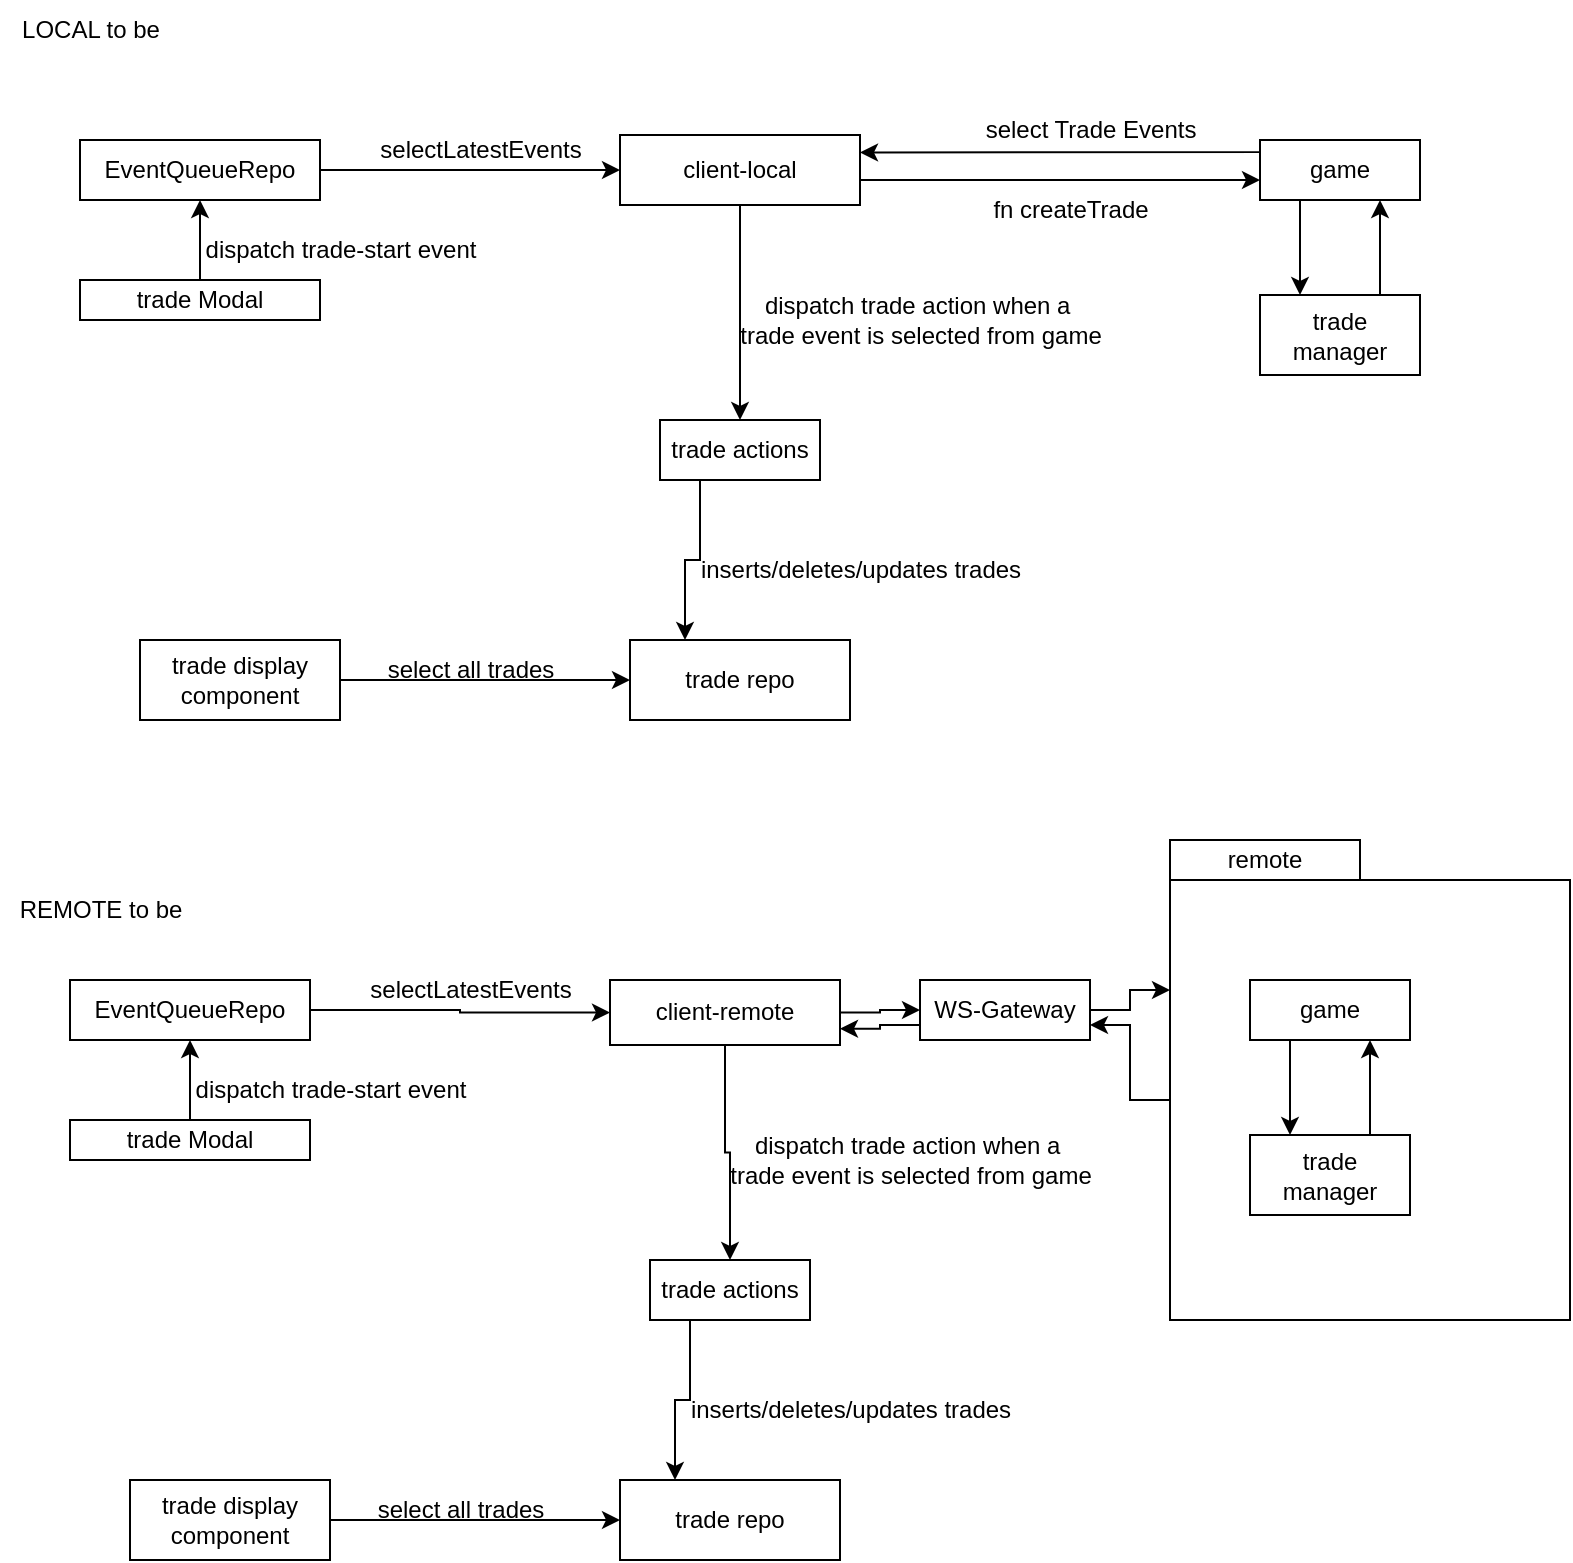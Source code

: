 <mxfile version="24.7.7">
  <diagram name="Seite-1" id="o-J_kFCrrt9BKadE-mjj">
    <mxGraphModel dx="1430" dy="757" grid="1" gridSize="10" guides="1" tooltips="1" connect="1" arrows="1" fold="1" page="1" pageScale="1" pageWidth="827" pageHeight="1169" math="0" shadow="0">
      <root>
        <mxCell id="0" />
        <mxCell id="1" parent="0" />
        <mxCell id="L61014nxc7-zPM2E9qN0-65" style="edgeStyle=orthogonalEdgeStyle;rounded=0;orthogonalLoop=1;jettySize=auto;html=1;exitX=0;exitY=0.5;exitDx=0;exitDy=0;entryX=1;entryY=0.75;entryDx=0;entryDy=0;" edge="1" parent="1" source="L61014nxc7-zPM2E9qN0-59" target="L61014nxc7-zPM2E9qN0-62">
          <mxGeometry relative="1" as="geometry" />
        </mxCell>
        <mxCell id="L61014nxc7-zPM2E9qN0-59" value="" style="rounded=0;whiteSpace=wrap;html=1;" vertex="1" parent="1">
          <mxGeometry x="585" y="560" width="200" height="220" as="geometry" />
        </mxCell>
        <mxCell id="L61014nxc7-zPM2E9qN0-4" style="edgeStyle=orthogonalEdgeStyle;rounded=0;orthogonalLoop=1;jettySize=auto;html=1;exitX=0.5;exitY=0;exitDx=0;exitDy=0;entryX=0.5;entryY=1;entryDx=0;entryDy=0;" edge="1" parent="1" source="L61014nxc7-zPM2E9qN0-1" target="L61014nxc7-zPM2E9qN0-2">
          <mxGeometry relative="1" as="geometry" />
        </mxCell>
        <mxCell id="L61014nxc7-zPM2E9qN0-1" value="trade Modal" style="rounded=0;whiteSpace=wrap;html=1;" vertex="1" parent="1">
          <mxGeometry x="40" y="260" width="120" height="20" as="geometry" />
        </mxCell>
        <mxCell id="L61014nxc7-zPM2E9qN0-6" style="edgeStyle=orthogonalEdgeStyle;rounded=0;orthogonalLoop=1;jettySize=auto;html=1;exitX=1;exitY=0.5;exitDx=0;exitDy=0;" edge="1" parent="1" source="L61014nxc7-zPM2E9qN0-2" target="L61014nxc7-zPM2E9qN0-5">
          <mxGeometry relative="1" as="geometry" />
        </mxCell>
        <mxCell id="L61014nxc7-zPM2E9qN0-2" value="EventQueueRepo" style="rounded=0;whiteSpace=wrap;html=1;" vertex="1" parent="1">
          <mxGeometry x="40" y="190" width="120" height="30" as="geometry" />
        </mxCell>
        <mxCell id="L61014nxc7-zPM2E9qN0-3" value="LOCAL to be" style="text;html=1;align=center;verticalAlign=middle;resizable=0;points=[];autosize=1;strokeColor=none;fillColor=none;" vertex="1" parent="1">
          <mxGeometry y="120" width="90" height="30" as="geometry" />
        </mxCell>
        <mxCell id="L61014nxc7-zPM2E9qN0-18" style="edgeStyle=orthogonalEdgeStyle;rounded=0;orthogonalLoop=1;jettySize=auto;html=1;exitX=1;exitY=0.5;exitDx=0;exitDy=0;" edge="1" parent="1" source="L61014nxc7-zPM2E9qN0-5" target="L61014nxc7-zPM2E9qN0-10">
          <mxGeometry relative="1" as="geometry">
            <Array as="points">
              <mxPoint x="430" y="210" />
            </Array>
          </mxGeometry>
        </mxCell>
        <mxCell id="L61014nxc7-zPM2E9qN0-25" style="edgeStyle=orthogonalEdgeStyle;rounded=0;orthogonalLoop=1;jettySize=auto;html=1;exitX=0.5;exitY=1;exitDx=0;exitDy=0;entryX=0.5;entryY=0;entryDx=0;entryDy=0;" edge="1" parent="1" source="L61014nxc7-zPM2E9qN0-5" target="L61014nxc7-zPM2E9qN0-24">
          <mxGeometry relative="1" as="geometry" />
        </mxCell>
        <mxCell id="L61014nxc7-zPM2E9qN0-5" value="client-local" style="rounded=0;whiteSpace=wrap;html=1;" vertex="1" parent="1">
          <mxGeometry x="310" y="187.5" width="120" height="35" as="geometry" />
        </mxCell>
        <mxCell id="L61014nxc7-zPM2E9qN0-7" value="dispatch trade-start event" style="text;html=1;align=center;verticalAlign=middle;resizable=0;points=[];autosize=1;strokeColor=none;fillColor=none;" vertex="1" parent="1">
          <mxGeometry x="90" y="230" width="160" height="30" as="geometry" />
        </mxCell>
        <mxCell id="L61014nxc7-zPM2E9qN0-8" value="selectLatestEvents" style="text;html=1;align=center;verticalAlign=middle;resizable=0;points=[];autosize=1;strokeColor=none;fillColor=none;" vertex="1" parent="1">
          <mxGeometry x="180" y="180" width="120" height="30" as="geometry" />
        </mxCell>
        <mxCell id="L61014nxc7-zPM2E9qN0-13" style="edgeStyle=orthogonalEdgeStyle;rounded=0;orthogonalLoop=1;jettySize=auto;html=1;exitX=0.25;exitY=1;exitDx=0;exitDy=0;entryX=0.25;entryY=0;entryDx=0;entryDy=0;" edge="1" parent="1" source="L61014nxc7-zPM2E9qN0-10" target="L61014nxc7-zPM2E9qN0-11">
          <mxGeometry relative="1" as="geometry" />
        </mxCell>
        <mxCell id="L61014nxc7-zPM2E9qN0-20" style="edgeStyle=orthogonalEdgeStyle;rounded=0;orthogonalLoop=1;jettySize=auto;html=1;exitX=0;exitY=0.25;exitDx=0;exitDy=0;entryX=1;entryY=0.25;entryDx=0;entryDy=0;" edge="1" parent="1" source="L61014nxc7-zPM2E9qN0-10" target="L61014nxc7-zPM2E9qN0-5">
          <mxGeometry relative="1" as="geometry">
            <Array as="points">
              <mxPoint x="690" y="196" />
              <mxPoint x="560" y="196" />
            </Array>
          </mxGeometry>
        </mxCell>
        <mxCell id="L61014nxc7-zPM2E9qN0-10" value="game" style="whiteSpace=wrap;html=1;" vertex="1" parent="1">
          <mxGeometry x="630" y="190" width="80" height="30" as="geometry" />
        </mxCell>
        <mxCell id="L61014nxc7-zPM2E9qN0-35" style="edgeStyle=orthogonalEdgeStyle;rounded=0;orthogonalLoop=1;jettySize=auto;html=1;exitX=0.75;exitY=0;exitDx=0;exitDy=0;entryX=0.75;entryY=1;entryDx=0;entryDy=0;" edge="1" parent="1" source="L61014nxc7-zPM2E9qN0-11" target="L61014nxc7-zPM2E9qN0-10">
          <mxGeometry relative="1" as="geometry" />
        </mxCell>
        <mxCell id="L61014nxc7-zPM2E9qN0-11" value="trade manager" style="whiteSpace=wrap;html=1;" vertex="1" parent="1">
          <mxGeometry x="630" y="267.5" width="80" height="40" as="geometry" />
        </mxCell>
        <mxCell id="L61014nxc7-zPM2E9qN0-29" style="edgeStyle=orthogonalEdgeStyle;rounded=0;orthogonalLoop=1;jettySize=auto;html=1;exitX=1;exitY=0.5;exitDx=0;exitDy=0;" edge="1" parent="1" source="L61014nxc7-zPM2E9qN0-16" target="L61014nxc7-zPM2E9qN0-27">
          <mxGeometry relative="1" as="geometry" />
        </mxCell>
        <mxCell id="L61014nxc7-zPM2E9qN0-16" value="trade display component" style="whiteSpace=wrap;html=1;" vertex="1" parent="1">
          <mxGeometry x="70" y="440" width="100" height="40" as="geometry" />
        </mxCell>
        <mxCell id="L61014nxc7-zPM2E9qN0-21" value="fn createTrade" style="text;html=1;align=center;verticalAlign=middle;resizable=0;points=[];autosize=1;strokeColor=none;fillColor=none;" vertex="1" parent="1">
          <mxGeometry x="485" y="210" width="100" height="30" as="geometry" />
        </mxCell>
        <mxCell id="L61014nxc7-zPM2E9qN0-22" value="select Trade Events" style="text;html=1;align=center;verticalAlign=middle;resizable=0;points=[];autosize=1;strokeColor=none;fillColor=none;" vertex="1" parent="1">
          <mxGeometry x="480" y="170" width="130" height="30" as="geometry" />
        </mxCell>
        <mxCell id="L61014nxc7-zPM2E9qN0-31" style="edgeStyle=orthogonalEdgeStyle;rounded=0;orthogonalLoop=1;jettySize=auto;html=1;exitX=0.25;exitY=1;exitDx=0;exitDy=0;entryX=0.25;entryY=0;entryDx=0;entryDy=0;" edge="1" parent="1" source="L61014nxc7-zPM2E9qN0-24" target="L61014nxc7-zPM2E9qN0-27">
          <mxGeometry relative="1" as="geometry" />
        </mxCell>
        <mxCell id="L61014nxc7-zPM2E9qN0-24" value="trade actions" style="whiteSpace=wrap;html=1;" vertex="1" parent="1">
          <mxGeometry x="330" y="330" width="80" height="30" as="geometry" />
        </mxCell>
        <mxCell id="L61014nxc7-zPM2E9qN0-26" value="dispatch trade action when a&amp;nbsp;&lt;div&gt;trade event is selected from game&lt;/div&gt;" style="text;html=1;align=center;verticalAlign=middle;resizable=0;points=[];autosize=1;strokeColor=none;fillColor=none;" vertex="1" parent="1">
          <mxGeometry x="360" y="260" width="200" height="40" as="geometry" />
        </mxCell>
        <mxCell id="L61014nxc7-zPM2E9qN0-27" value="trade repo" style="rounded=0;whiteSpace=wrap;html=1;" vertex="1" parent="1">
          <mxGeometry x="315" y="440" width="110" height="40" as="geometry" />
        </mxCell>
        <mxCell id="L61014nxc7-zPM2E9qN0-30" value="select all trades" style="text;html=1;align=center;verticalAlign=middle;resizable=0;points=[];autosize=1;strokeColor=none;fillColor=none;" vertex="1" parent="1">
          <mxGeometry x="180" y="440" width="110" height="30" as="geometry" />
        </mxCell>
        <mxCell id="L61014nxc7-zPM2E9qN0-33" value="inserts/deletes/updates trades" style="text;html=1;align=center;verticalAlign=middle;resizable=0;points=[];autosize=1;strokeColor=none;fillColor=none;" vertex="1" parent="1">
          <mxGeometry x="340" y="390" width="180" height="30" as="geometry" />
        </mxCell>
        <mxCell id="L61014nxc7-zPM2E9qN0-34" value="REMOTE to be" style="text;html=1;align=center;verticalAlign=middle;resizable=0;points=[];autosize=1;strokeColor=none;fillColor=none;" vertex="1" parent="1">
          <mxGeometry y="560" width="100" height="30" as="geometry" />
        </mxCell>
        <mxCell id="L61014nxc7-zPM2E9qN0-36" style="edgeStyle=orthogonalEdgeStyle;rounded=0;orthogonalLoop=1;jettySize=auto;html=1;exitX=0.5;exitY=0;exitDx=0;exitDy=0;entryX=0.5;entryY=1;entryDx=0;entryDy=0;" edge="1" parent="1" source="L61014nxc7-zPM2E9qN0-37" target="L61014nxc7-zPM2E9qN0-39">
          <mxGeometry relative="1" as="geometry" />
        </mxCell>
        <mxCell id="L61014nxc7-zPM2E9qN0-37" value="trade Modal" style="rounded=0;whiteSpace=wrap;html=1;" vertex="1" parent="1">
          <mxGeometry x="35" y="680" width="120" height="20" as="geometry" />
        </mxCell>
        <mxCell id="L61014nxc7-zPM2E9qN0-38" style="edgeStyle=orthogonalEdgeStyle;rounded=0;orthogonalLoop=1;jettySize=auto;html=1;exitX=1;exitY=0.5;exitDx=0;exitDy=0;" edge="1" parent="1" source="L61014nxc7-zPM2E9qN0-39" target="L61014nxc7-zPM2E9qN0-42">
          <mxGeometry relative="1" as="geometry" />
        </mxCell>
        <mxCell id="L61014nxc7-zPM2E9qN0-39" value="EventQueueRepo" style="rounded=0;whiteSpace=wrap;html=1;" vertex="1" parent="1">
          <mxGeometry x="35" y="610" width="120" height="30" as="geometry" />
        </mxCell>
        <mxCell id="L61014nxc7-zPM2E9qN0-41" style="edgeStyle=orthogonalEdgeStyle;rounded=0;orthogonalLoop=1;jettySize=auto;html=1;exitX=0.5;exitY=1;exitDx=0;exitDy=0;entryX=0.5;entryY=0;entryDx=0;entryDy=0;" edge="1" parent="1" source="L61014nxc7-zPM2E9qN0-42" target="L61014nxc7-zPM2E9qN0-54">
          <mxGeometry relative="1" as="geometry" />
        </mxCell>
        <mxCell id="L61014nxc7-zPM2E9qN0-63" style="edgeStyle=orthogonalEdgeStyle;rounded=0;orthogonalLoop=1;jettySize=auto;html=1;exitX=1;exitY=0.5;exitDx=0;exitDy=0;" edge="1" parent="1" source="L61014nxc7-zPM2E9qN0-42" target="L61014nxc7-zPM2E9qN0-62">
          <mxGeometry relative="1" as="geometry" />
        </mxCell>
        <mxCell id="L61014nxc7-zPM2E9qN0-42" value="client-remote" style="rounded=0;whiteSpace=wrap;html=1;" vertex="1" parent="1">
          <mxGeometry x="305" y="610" width="115" height="32.5" as="geometry" />
        </mxCell>
        <mxCell id="L61014nxc7-zPM2E9qN0-43" value="dispatch trade-start event" style="text;html=1;align=center;verticalAlign=middle;resizable=0;points=[];autosize=1;strokeColor=none;fillColor=none;" vertex="1" parent="1">
          <mxGeometry x="85" y="650" width="160" height="30" as="geometry" />
        </mxCell>
        <mxCell id="L61014nxc7-zPM2E9qN0-44" value="selectLatestEvents" style="text;html=1;align=center;verticalAlign=middle;resizable=0;points=[];autosize=1;strokeColor=none;fillColor=none;" vertex="1" parent="1">
          <mxGeometry x="175" y="600" width="120" height="30" as="geometry" />
        </mxCell>
        <mxCell id="L61014nxc7-zPM2E9qN0-45" style="edgeStyle=orthogonalEdgeStyle;rounded=0;orthogonalLoop=1;jettySize=auto;html=1;exitX=0.25;exitY=1;exitDx=0;exitDy=0;entryX=0.25;entryY=0;entryDx=0;entryDy=0;" edge="1" parent="1" source="L61014nxc7-zPM2E9qN0-47" target="L61014nxc7-zPM2E9qN0-49">
          <mxGeometry relative="1" as="geometry" />
        </mxCell>
        <mxCell id="L61014nxc7-zPM2E9qN0-47" value="game" style="whiteSpace=wrap;html=1;" vertex="1" parent="1">
          <mxGeometry x="625" y="610" width="80" height="30" as="geometry" />
        </mxCell>
        <mxCell id="L61014nxc7-zPM2E9qN0-48" style="edgeStyle=orthogonalEdgeStyle;rounded=0;orthogonalLoop=1;jettySize=auto;html=1;exitX=0.75;exitY=0;exitDx=0;exitDy=0;entryX=0.75;entryY=1;entryDx=0;entryDy=0;" edge="1" parent="1" source="L61014nxc7-zPM2E9qN0-49" target="L61014nxc7-zPM2E9qN0-47">
          <mxGeometry relative="1" as="geometry" />
        </mxCell>
        <mxCell id="L61014nxc7-zPM2E9qN0-49" value="trade manager" style="whiteSpace=wrap;html=1;" vertex="1" parent="1">
          <mxGeometry x="625" y="687.5" width="80" height="40" as="geometry" />
        </mxCell>
        <mxCell id="L61014nxc7-zPM2E9qN0-50" style="edgeStyle=orthogonalEdgeStyle;rounded=0;orthogonalLoop=1;jettySize=auto;html=1;exitX=1;exitY=0.5;exitDx=0;exitDy=0;" edge="1" parent="1" source="L61014nxc7-zPM2E9qN0-51" target="L61014nxc7-zPM2E9qN0-56">
          <mxGeometry relative="1" as="geometry" />
        </mxCell>
        <mxCell id="L61014nxc7-zPM2E9qN0-51" value="trade display component" style="whiteSpace=wrap;html=1;" vertex="1" parent="1">
          <mxGeometry x="65" y="860" width="100" height="40" as="geometry" />
        </mxCell>
        <mxCell id="L61014nxc7-zPM2E9qN0-53" style="edgeStyle=orthogonalEdgeStyle;rounded=0;orthogonalLoop=1;jettySize=auto;html=1;exitX=0.25;exitY=1;exitDx=0;exitDy=0;entryX=0.25;entryY=0;entryDx=0;entryDy=0;" edge="1" parent="1" source="L61014nxc7-zPM2E9qN0-54" target="L61014nxc7-zPM2E9qN0-56">
          <mxGeometry relative="1" as="geometry" />
        </mxCell>
        <mxCell id="L61014nxc7-zPM2E9qN0-54" value="trade actions" style="whiteSpace=wrap;html=1;" vertex="1" parent="1">
          <mxGeometry x="325" y="750" width="80" height="30" as="geometry" />
        </mxCell>
        <mxCell id="L61014nxc7-zPM2E9qN0-55" value="dispatch trade action when a&amp;nbsp;&lt;div&gt;trade event is selected from game&lt;/div&gt;" style="text;html=1;align=center;verticalAlign=middle;resizable=0;points=[];autosize=1;strokeColor=none;fillColor=none;" vertex="1" parent="1">
          <mxGeometry x="355" y="680" width="200" height="40" as="geometry" />
        </mxCell>
        <mxCell id="L61014nxc7-zPM2E9qN0-56" value="trade repo" style="rounded=0;whiteSpace=wrap;html=1;" vertex="1" parent="1">
          <mxGeometry x="310" y="860" width="110" height="40" as="geometry" />
        </mxCell>
        <mxCell id="L61014nxc7-zPM2E9qN0-57" value="select all trades" style="text;html=1;align=center;verticalAlign=middle;resizable=0;points=[];autosize=1;strokeColor=none;fillColor=none;" vertex="1" parent="1">
          <mxGeometry x="175" y="860" width="110" height="30" as="geometry" />
        </mxCell>
        <mxCell id="L61014nxc7-zPM2E9qN0-58" value="inserts/deletes/updates trades" style="text;html=1;align=center;verticalAlign=middle;resizable=0;points=[];autosize=1;strokeColor=none;fillColor=none;" vertex="1" parent="1">
          <mxGeometry x="335" y="810" width="180" height="30" as="geometry" />
        </mxCell>
        <mxCell id="L61014nxc7-zPM2E9qN0-60" value="remote" style="rounded=0;whiteSpace=wrap;html=1;" vertex="1" parent="1">
          <mxGeometry x="585" y="540" width="95" height="20" as="geometry" />
        </mxCell>
        <mxCell id="L61014nxc7-zPM2E9qN0-64" style="edgeStyle=orthogonalEdgeStyle;rounded=0;orthogonalLoop=1;jettySize=auto;html=1;exitX=1;exitY=0.5;exitDx=0;exitDy=0;entryX=0;entryY=0.25;entryDx=0;entryDy=0;" edge="1" parent="1" source="L61014nxc7-zPM2E9qN0-62" target="L61014nxc7-zPM2E9qN0-59">
          <mxGeometry relative="1" as="geometry" />
        </mxCell>
        <mxCell id="L61014nxc7-zPM2E9qN0-66" style="edgeStyle=orthogonalEdgeStyle;rounded=0;orthogonalLoop=1;jettySize=auto;html=1;exitX=0;exitY=0.75;exitDx=0;exitDy=0;entryX=1;entryY=0.75;entryDx=0;entryDy=0;" edge="1" parent="1" source="L61014nxc7-zPM2E9qN0-62" target="L61014nxc7-zPM2E9qN0-42">
          <mxGeometry relative="1" as="geometry">
            <mxPoint x="430" y="632.5" as="targetPoint" />
          </mxGeometry>
        </mxCell>
        <mxCell id="L61014nxc7-zPM2E9qN0-62" value="WS-Gateway" style="rounded=0;whiteSpace=wrap;html=1;" vertex="1" parent="1">
          <mxGeometry x="460" y="610" width="85" height="30" as="geometry" />
        </mxCell>
      </root>
    </mxGraphModel>
  </diagram>
</mxfile>
